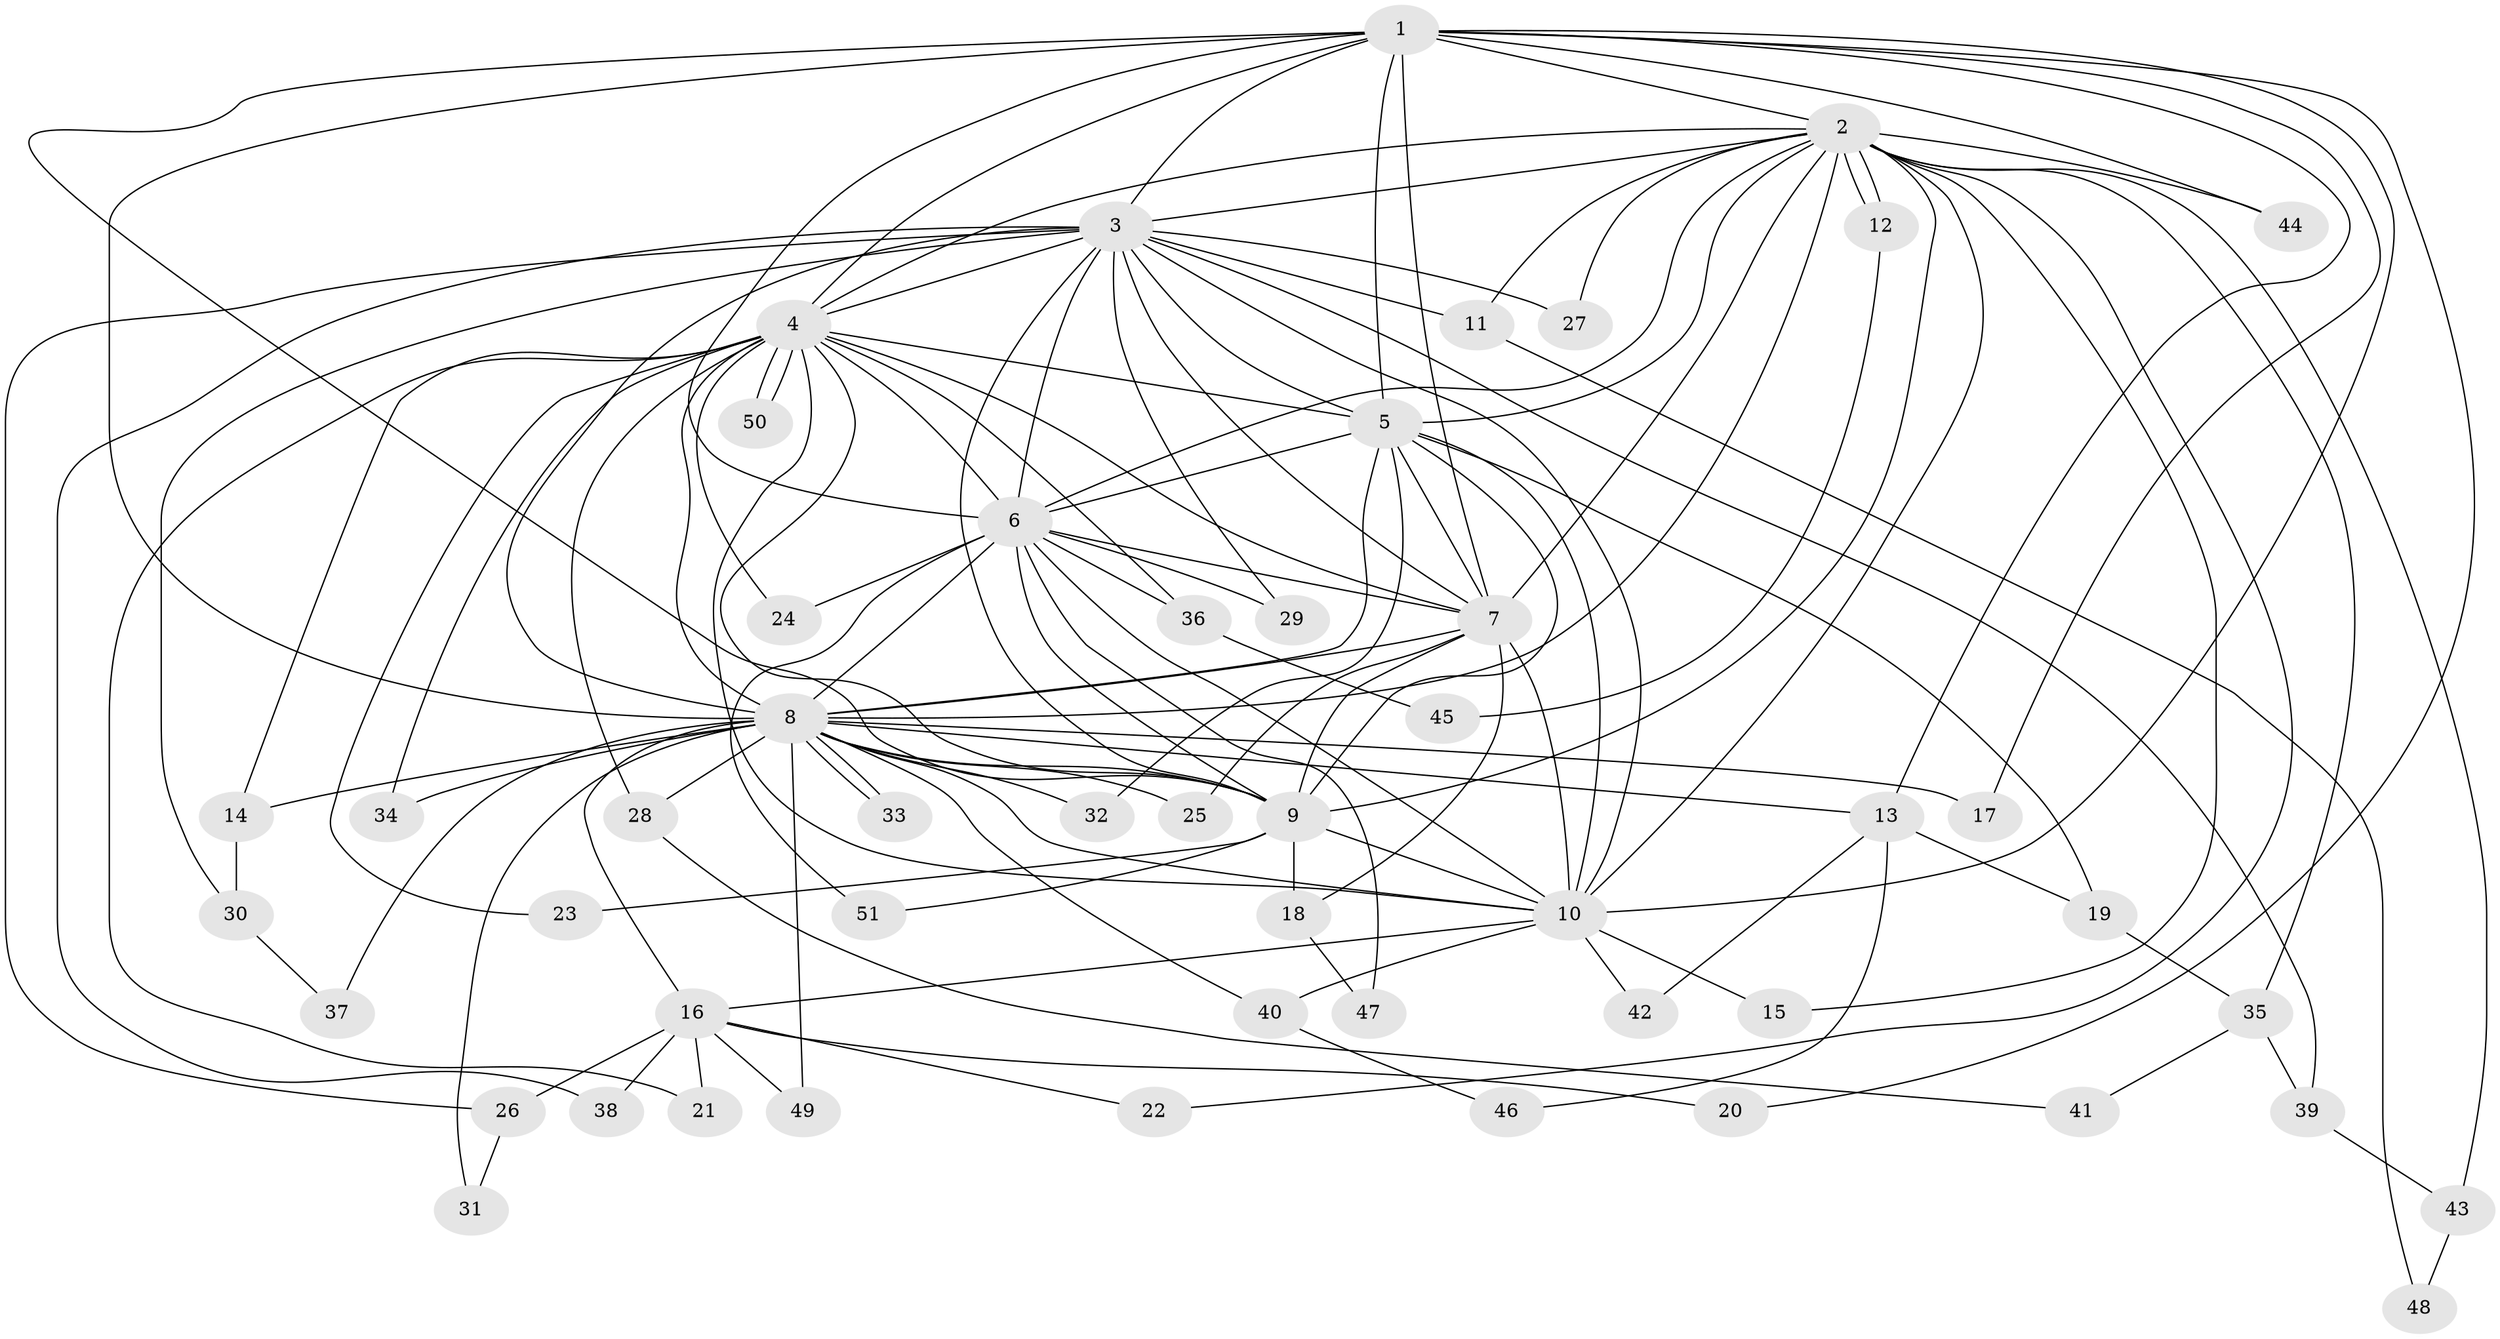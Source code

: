 // Generated by graph-tools (version 1.1) at 2025/35/03/09/25 02:35:05]
// undirected, 51 vertices, 127 edges
graph export_dot {
graph [start="1"]
  node [color=gray90,style=filled];
  1;
  2;
  3;
  4;
  5;
  6;
  7;
  8;
  9;
  10;
  11;
  12;
  13;
  14;
  15;
  16;
  17;
  18;
  19;
  20;
  21;
  22;
  23;
  24;
  25;
  26;
  27;
  28;
  29;
  30;
  31;
  32;
  33;
  34;
  35;
  36;
  37;
  38;
  39;
  40;
  41;
  42;
  43;
  44;
  45;
  46;
  47;
  48;
  49;
  50;
  51;
  1 -- 2;
  1 -- 3;
  1 -- 4;
  1 -- 5;
  1 -- 6;
  1 -- 7;
  1 -- 8;
  1 -- 9;
  1 -- 10;
  1 -- 13;
  1 -- 17;
  1 -- 20;
  1 -- 44;
  2 -- 3;
  2 -- 4;
  2 -- 5;
  2 -- 6;
  2 -- 7;
  2 -- 8;
  2 -- 9;
  2 -- 10;
  2 -- 11;
  2 -- 12;
  2 -- 12;
  2 -- 15;
  2 -- 22;
  2 -- 27;
  2 -- 35;
  2 -- 43;
  2 -- 44;
  3 -- 4;
  3 -- 5;
  3 -- 6;
  3 -- 7;
  3 -- 8;
  3 -- 9;
  3 -- 10;
  3 -- 11;
  3 -- 26;
  3 -- 27;
  3 -- 29;
  3 -- 30;
  3 -- 38;
  3 -- 39;
  4 -- 5;
  4 -- 6;
  4 -- 7;
  4 -- 8;
  4 -- 9;
  4 -- 10;
  4 -- 14;
  4 -- 21;
  4 -- 23;
  4 -- 24;
  4 -- 28;
  4 -- 34;
  4 -- 36;
  4 -- 50;
  4 -- 50;
  5 -- 6;
  5 -- 7;
  5 -- 8;
  5 -- 9;
  5 -- 10;
  5 -- 19;
  5 -- 32;
  6 -- 7;
  6 -- 8;
  6 -- 9;
  6 -- 10;
  6 -- 24;
  6 -- 29;
  6 -- 36;
  6 -- 47;
  6 -- 51;
  7 -- 8;
  7 -- 9;
  7 -- 10;
  7 -- 18;
  7 -- 25;
  8 -- 9;
  8 -- 10;
  8 -- 13;
  8 -- 14;
  8 -- 16;
  8 -- 17;
  8 -- 25;
  8 -- 28;
  8 -- 31;
  8 -- 32;
  8 -- 33;
  8 -- 33;
  8 -- 34;
  8 -- 37;
  8 -- 40;
  8 -- 49;
  9 -- 10;
  9 -- 18;
  9 -- 23;
  9 -- 51;
  10 -- 15;
  10 -- 16;
  10 -- 40;
  10 -- 42;
  11 -- 48;
  12 -- 45;
  13 -- 19;
  13 -- 42;
  13 -- 46;
  14 -- 30;
  16 -- 20;
  16 -- 21;
  16 -- 22;
  16 -- 26;
  16 -- 38;
  16 -- 49;
  18 -- 47;
  19 -- 35;
  26 -- 31;
  28 -- 41;
  30 -- 37;
  35 -- 39;
  35 -- 41;
  36 -- 45;
  39 -- 43;
  40 -- 46;
  43 -- 48;
}
